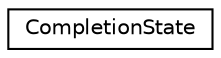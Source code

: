digraph "Graphical Class Hierarchy"
{
 // LATEX_PDF_SIZE
  edge [fontname="Helvetica",fontsize="10",labelfontname="Helvetica",labelfontsize="10"];
  node [fontname="Helvetica",fontsize="10",shape=record];
  rankdir="LR";
  Node0 [label="CompletionState",height=0.2,width=0.4,color="black", fillcolor="white", style="filled",URL="$classCompletionState.html",tooltip=" "];
}
